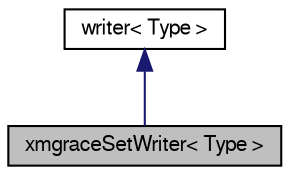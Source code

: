 digraph "xmgraceSetWriter&lt; Type &gt;"
{
  bgcolor="transparent";
  edge [fontname="FreeSans",fontsize="10",labelfontname="FreeSans",labelfontsize="10"];
  node [fontname="FreeSans",fontsize="10",shape=record];
  Node2 [label="xmgraceSetWriter\< Type \>",height=0.2,width=0.4,color="black", fillcolor="grey75", style="filled", fontcolor="black"];
  Node3 -> Node2 [dir="back",color="midnightblue",fontsize="10",style="solid",fontname="FreeSans"];
  Node3 [label="writer\< Type \>",height=0.2,width=0.4,color="black",URL="$a21878.html",tooltip="Base class for graphics format writing. Entry points are. "];
}

